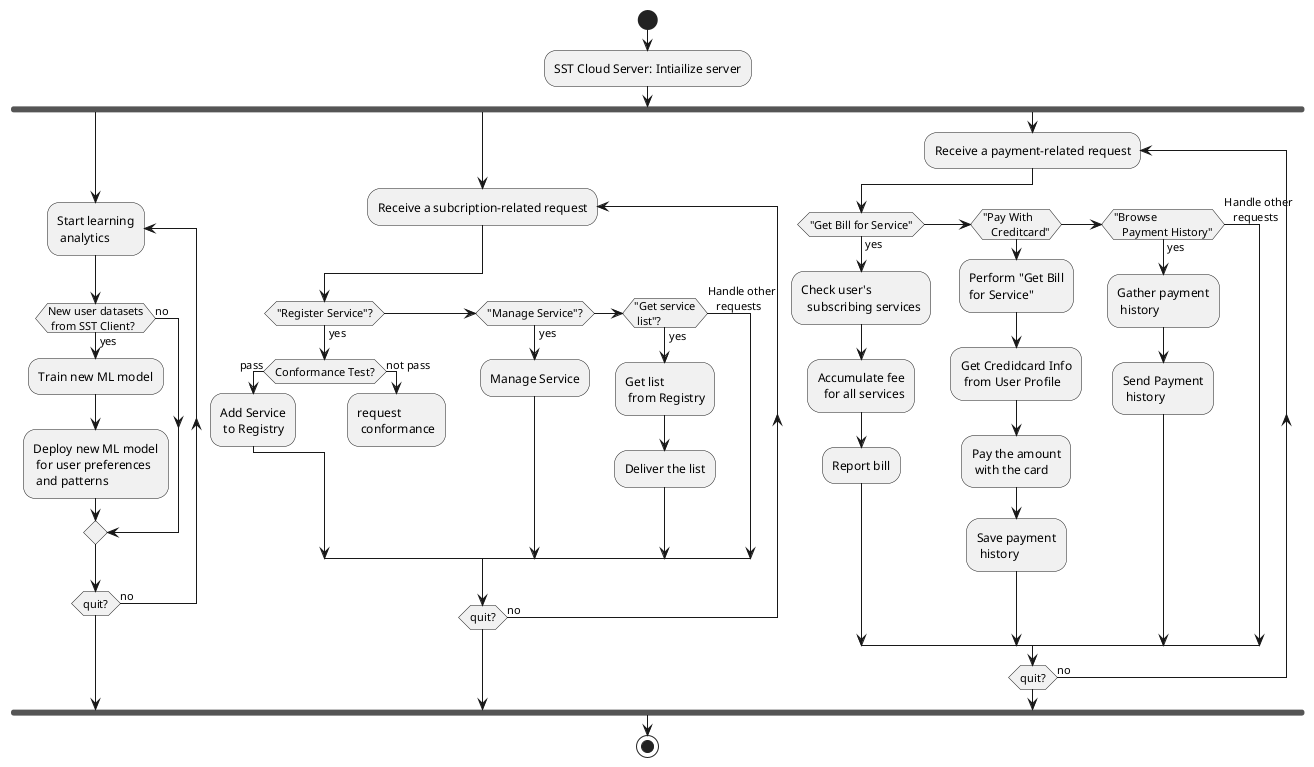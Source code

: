 @startuml
start
:SST Cloud Server: Intiailize server;

fork

repeat:Start learning\n analytics;

if (New user datasets
 from SST Client?) then (yes)

  :Train new ML model;

  :Deploy new ML model
   for user preferences
   and patterns;
else (no) 
endif 
repeat while(quit?) is (no)

fork again

repeat:Receive a subcription-related request;

  if ("Register Service"?) then (yes)
    if (Conformance Test?) then (pass)
      :Add Service
       to Registry;
    else (not pass)
      :request
       conformance;
      detach
    endif
    
  elseif ("Manage Service"?) then (yes)
    :Manage Service;

  elseif ("Get service\n list"?) then (yes)
    :Get list
     from Registry;
    :Deliver the list; 
  else (Handle other
   requests)
  endif

repeat while (quit?) is (no)

fork again

repeat:Receive a payment-related request;

  if ("Get Bill for Service") then (yes)
    :Check user's
      subscribing services;
    :Accumulate fee
      for all services;
    :Report bill;
  elseif ("Pay With
   Creditcard")
    :Perform "Get Bill
   for Service";
    :Get Credidcard Info
     from User Profile;
    :Pay the amount
     with the card;
    :Save payment\n history;
  elseif ("Browse
   Payment History") then (yes)
    :Gather payment
     history;
    :Send Payment
     history;
  else (Handle other
   requests)
  endif

repeat while (quit?) is (no)

endfork

stop
@enduml